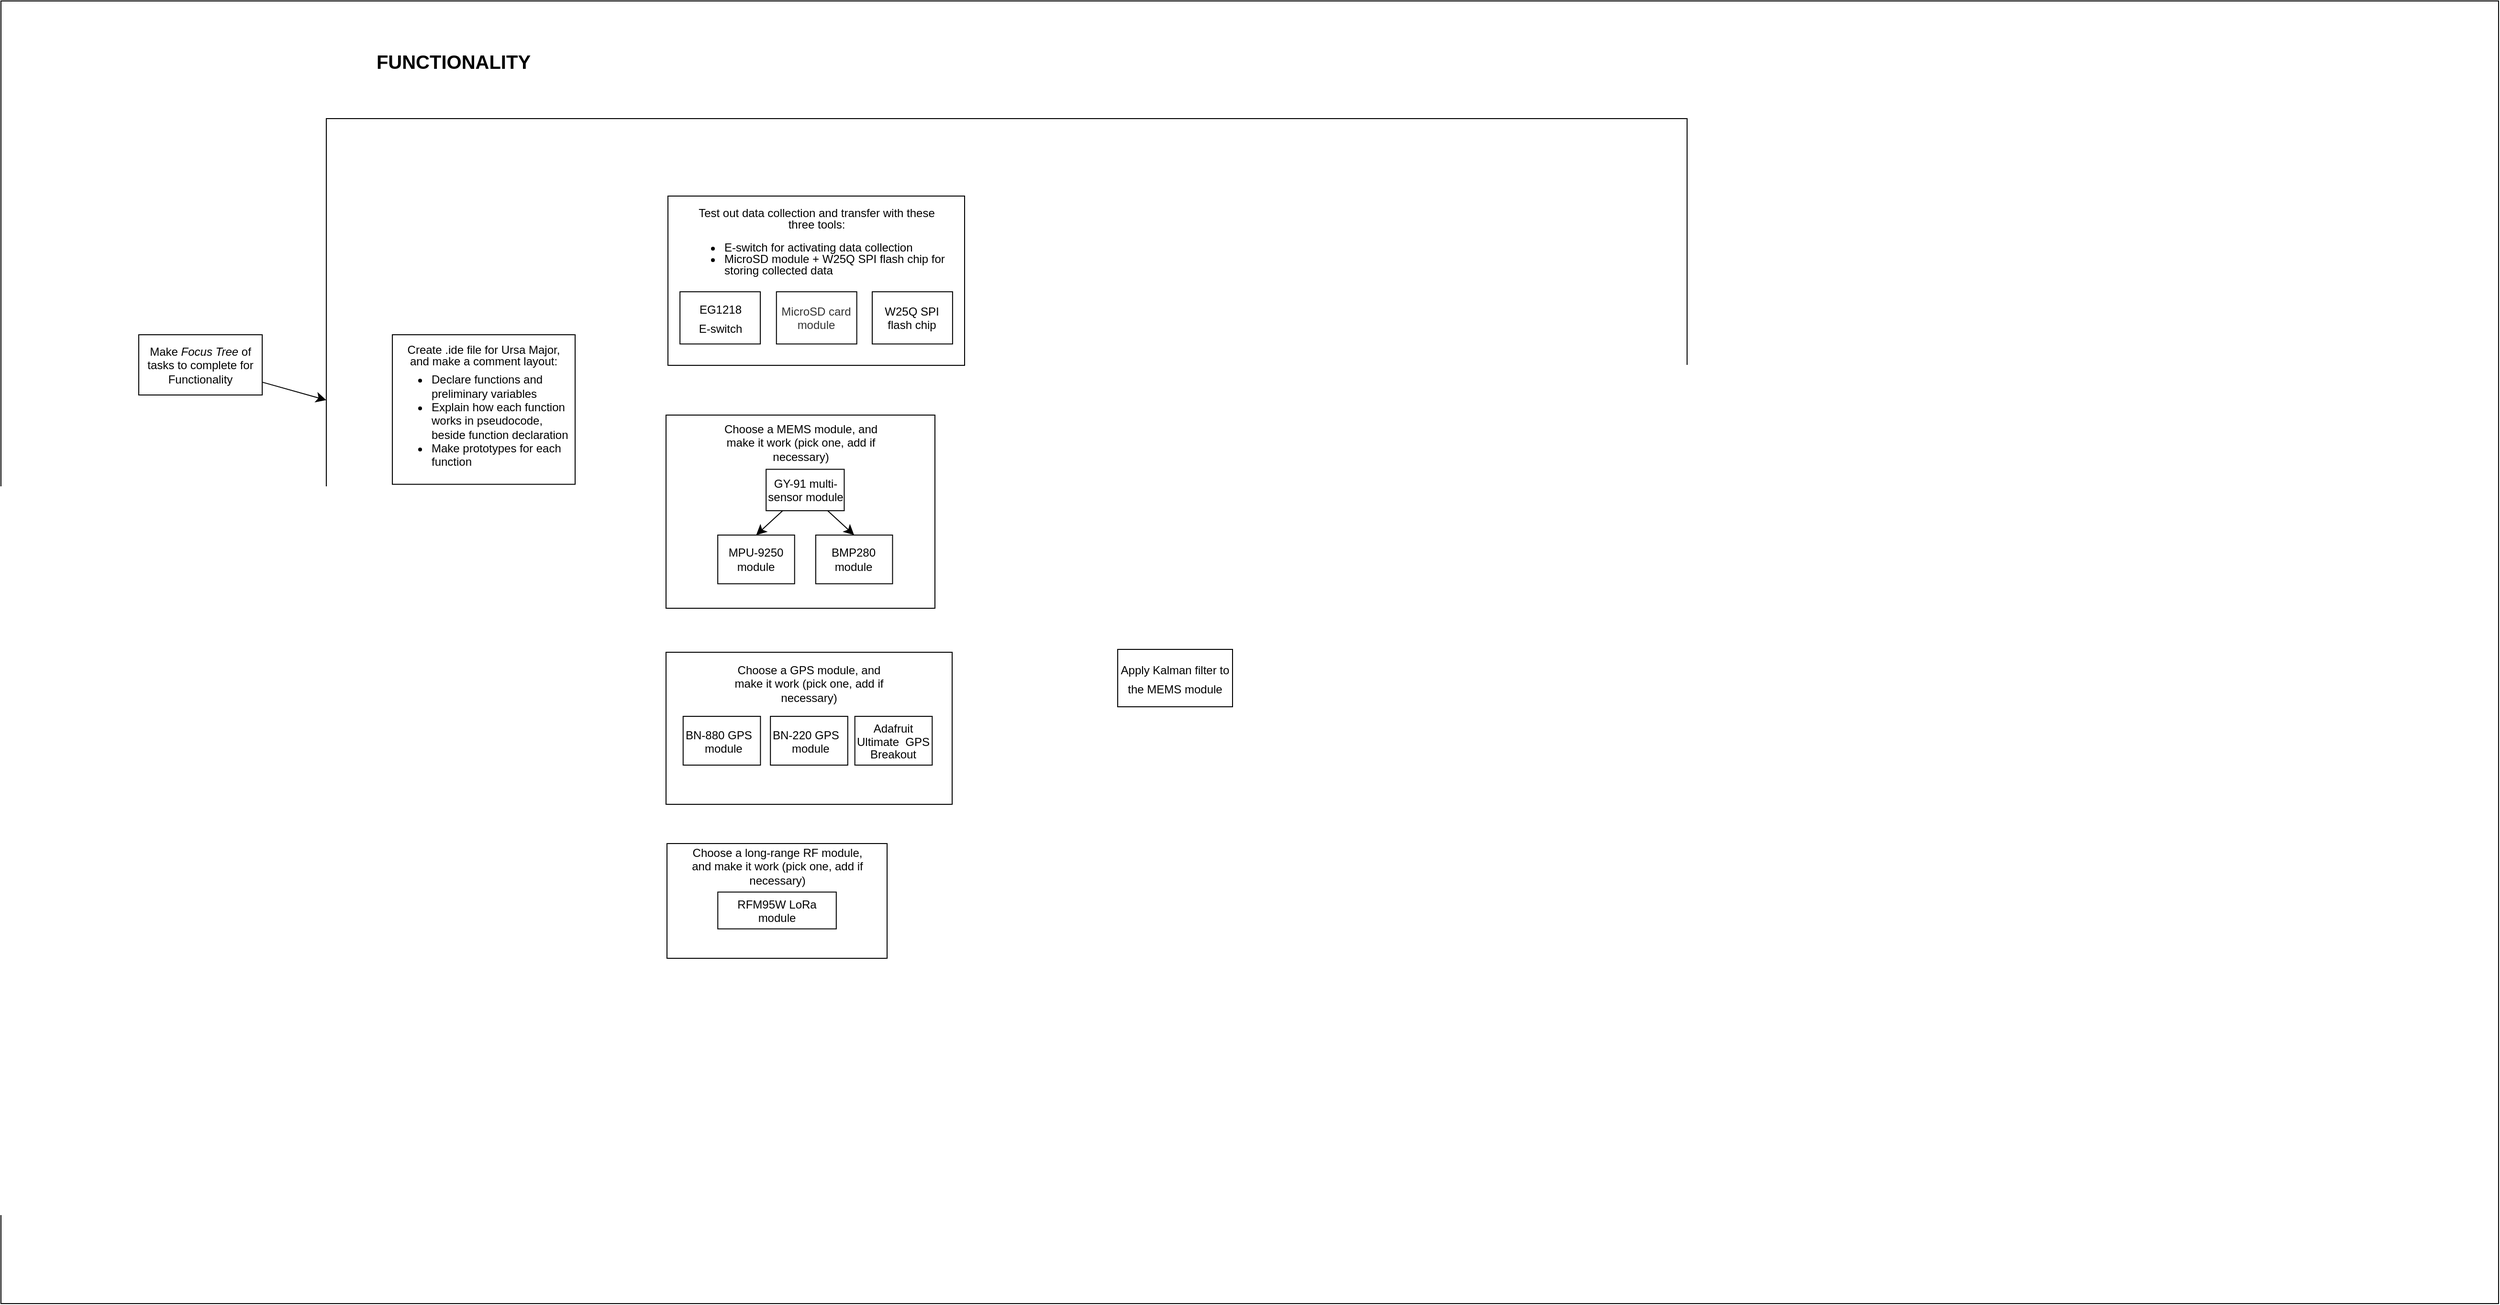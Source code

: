 <mxfile version="23.0.0" type="github">
  <diagram id="Kgz-I2Onq_ngCIVEnlhg" name="Page-1">
    <mxGraphModel dx="2724" dy="1698" grid="0" gridSize="10" guides="1" tooltips="1" connect="1" arrows="1" fold="1" page="0" pageScale="1" pageWidth="850" pageHeight="1100" math="0" shadow="0">
      <root>
        <mxCell id="0" />
        <mxCell id="1" parent="0" />
        <mxCell id="Deo3jvzjxQysCk5P8_Im-1" value="" style="rounded=0;whiteSpace=wrap;html=1;fontSize=16;" parent="1" vertex="1">
          <mxGeometry x="-334" y="-74" width="2610" height="1362" as="geometry" />
        </mxCell>
        <mxCell id="fWsVMU4tvbM98KFU46y7-2" value="" style="rounded=0;whiteSpace=wrap;html=1;fontSize=16;" parent="1" vertex="1">
          <mxGeometry x="6" y="49" width="1422" height="987" as="geometry" />
        </mxCell>
        <mxCell id="fWsVMU4tvbM98KFU46y7-5" value="" style="edgeStyle=none;curved=1;rounded=0;orthogonalLoop=1;jettySize=auto;html=1;fontSize=12;startSize=8;endSize=8;" parent="1" source="Deo3jvzjxQysCk5P8_Im-2" target="fWsVMU4tvbM98KFU46y7-2" edge="1">
          <mxGeometry relative="1" as="geometry" />
        </mxCell>
        <mxCell id="Deo3jvzjxQysCk5P8_Im-2" value="Make &lt;i style=&quot;font-size: 12px;&quot;&gt;Focus Tree&lt;/i&gt; of tasks to complete for Functionality" style="whiteSpace=wrap;html=1;fontSize=12;verticalAlign=middle;" parent="1" vertex="1">
          <mxGeometry x="-190" y="275" width="129" height="63" as="geometry" />
        </mxCell>
        <mxCell id="Deo3jvzjxQysCk5P8_Im-3" value="FUNCTIONALITY" style="text;strokeColor=none;fillColor=none;html=1;align=center;verticalAlign=middle;whiteSpace=wrap;rounded=0;fontSize=20;fontStyle=1" parent="1" vertex="1">
          <mxGeometry x="55.5" y="-26" width="166" height="30" as="geometry" />
        </mxCell>
        <mxCell id="fWsVMU4tvbM98KFU46y7-1" value="&lt;p style=&quot;line-height: 0%;&quot;&gt;Create .ide file for Ursa Major,&lt;/p&gt;&lt;p style=&quot;line-height: 0%;&quot;&gt;and make a comment layout:&lt;/p&gt;&lt;div style=&quot;text-align: left;&quot;&gt;&lt;ul&gt;&lt;li&gt;Declare functions and preliminary variables&lt;/li&gt;&lt;li&gt;Explain how each function works in pseudocode, beside function declaration&lt;/li&gt;&lt;li&gt;Make prototypes for each function&lt;/li&gt;&lt;/ul&gt;&lt;/div&gt;&lt;p&gt;&lt;/p&gt;" style="whiteSpace=wrap;html=1;fontSize=12;" parent="1" vertex="1">
          <mxGeometry x="75" y="275" width="191" height="156.37" as="geometry" />
        </mxCell>
        <mxCell id="fWsVMU4tvbM98KFU46y7-16" value="&lt;font style=&quot;font-size: 12px;&quot;&gt;Apply Kalman filter to the MEMS module&lt;/font&gt;" style="whiteSpace=wrap;html=1;fontSize=16;" parent="1" vertex="1">
          <mxGeometry x="833" y="604" width="120" height="60" as="geometry" />
        </mxCell>
        <mxCell id="NzM3c5rhbgq5Nzea2j3H-2" value="" style="group" vertex="1" connectable="0" parent="1">
          <mxGeometry x="361" y="359" width="281" height="202" as="geometry" />
        </mxCell>
        <mxCell id="fWsVMU4tvbM98KFU46y7-14" value="" style="rounded=0;whiteSpace=wrap;html=1;fontSize=16;movable=1;resizable=1;rotatable=1;deletable=1;editable=1;locked=0;connectable=1;" parent="NzM3c5rhbgq5Nzea2j3H-2" vertex="1">
          <mxGeometry width="281" height="202" as="geometry" />
        </mxCell>
        <mxCell id="fWsVMU4tvbM98KFU46y7-10" value="&lt;p style=&quot;line-height: 80%;&quot;&gt;&lt;span style=&quot;font-size: 12px;&quot;&gt;GY-91 multi-sensor module&lt;/span&gt;&lt;/p&gt;" style="whiteSpace=wrap;html=1;fontSize=16;" parent="NzM3c5rhbgq5Nzea2j3H-2" vertex="1">
          <mxGeometry x="104.586" y="56.704" width="81.624" height="43.286" as="geometry" />
        </mxCell>
        <mxCell id="fWsVMU4tvbM98KFU46y7-15" value="Choose a MEMS module, and make it work (pick one, add if necessary)" style="text;strokeColor=none;fillColor=none;html=1;align=center;verticalAlign=middle;whiteSpace=wrap;rounded=0;fontSize=12;" parent="NzM3c5rhbgq5Nzea2j3H-2" vertex="1">
          <mxGeometry x="56.6" y="16.13" width="167.8" height="25.46" as="geometry" />
        </mxCell>
        <mxCell id="-cz0K4mL6-3bw0Zg1IZK-1" value="MPU-9250 module" style="whiteSpace=wrap;html=1;fontSize=12;" parent="NzM3c5rhbgq5Nzea2j3H-2" vertex="1">
          <mxGeometry x="54.072" y="125.452" width="80.286" height="50.924" as="geometry" />
        </mxCell>
        <mxCell id="-cz0K4mL6-3bw0Zg1IZK-2" value="BMP280 module" style="whiteSpace=wrap;html=1;fontSize=12;" parent="NzM3c5rhbgq5Nzea2j3H-2" vertex="1">
          <mxGeometry x="156.437" y="125.452" width="80.286" height="50.924" as="geometry" />
        </mxCell>
        <mxCell id="-cz0K4mL6-3bw0Zg1IZK-5" style="edgeStyle=none;curved=1;rounded=0;orthogonalLoop=1;jettySize=auto;html=1;entryX=0.5;entryY=0;entryDx=0;entryDy=0;fontSize=12;startSize=8;endSize=8;" parent="NzM3c5rhbgq5Nzea2j3H-2" source="fWsVMU4tvbM98KFU46y7-10" target="-cz0K4mL6-3bw0Zg1IZK-1" edge="1">
          <mxGeometry relative="1" as="geometry" />
        </mxCell>
        <mxCell id="-cz0K4mL6-3bw0Zg1IZK-6" style="edgeStyle=none;curved=1;rounded=0;orthogonalLoop=1;jettySize=auto;html=1;entryX=0.5;entryY=0;entryDx=0;entryDy=0;fontSize=12;startSize=8;endSize=8;" parent="NzM3c5rhbgq5Nzea2j3H-2" source="fWsVMU4tvbM98KFU46y7-10" target="-cz0K4mL6-3bw0Zg1IZK-2" edge="1">
          <mxGeometry relative="1" as="geometry" />
        </mxCell>
        <mxCell id="NzM3c5rhbgq5Nzea2j3H-3" value="" style="group" vertex="1" connectable="0" parent="1">
          <mxGeometry x="363" y="130" width="310" height="198" as="geometry" />
        </mxCell>
        <mxCell id="-cz0K4mL6-3bw0Zg1IZK-9" value="" style="rounded=0;whiteSpace=wrap;html=1;fontSize=16;" parent="NzM3c5rhbgq5Nzea2j3H-3" vertex="1">
          <mxGeometry width="310" height="177" as="geometry" />
        </mxCell>
        <mxCell id="-cz0K4mL6-3bw0Zg1IZK-10" value="&lt;p style=&quot;line-height: 100%;&quot;&gt;Test out data collection and transfer with these three tools:&lt;br&gt;&lt;/p&gt;&lt;div style=&quot;text-align: left; line-height: 100%;&quot;&gt;&lt;ul style=&quot;line-height: 100%;&quot;&gt;&lt;li&gt;E-switch for activating data collection&lt;/li&gt;&lt;li&gt;MicroSD module + W25Q SPI flash chip for storing collected data&lt;br&gt;&lt;/li&gt;&lt;/ul&gt;&lt;/div&gt;&lt;p&gt;&lt;/p&gt;" style="text;strokeColor=none;fillColor=none;html=1;align=center;verticalAlign=middle;whiteSpace=wrap;rounded=0;fontSize=12;" parent="NzM3c5rhbgq5Nzea2j3H-3" vertex="1">
          <mxGeometry x="17.5" y="18" width="275" height="57.789" as="geometry" />
        </mxCell>
        <mxCell id="fWsVMU4tvbM98KFU46y7-6" value="&lt;font style=&quot;font-size: 12px;&quot;&gt;EG1218&lt;br&gt;E-switch&lt;/font&gt;" style="whiteSpace=wrap;html=1;fontSize=16;" parent="NzM3c5rhbgq5Nzea2j3H-3" vertex="1">
          <mxGeometry x="12.572" y="100.07" width="83.951" height="54.584" as="geometry" />
        </mxCell>
        <mxCell id="fWsVMU4tvbM98KFU46y7-8" value="&lt;p style=&quot;line-height: 80%;&quot;&gt;&lt;font style=&quot;font-size: 12px;&quot;&gt;MicroSD card module&lt;/font&gt;&lt;/p&gt;" style="whiteSpace=wrap;html=1;fontSize=16;textOpacity=80;verticalAlign=middle;horizontal=1;align=center;" parent="NzM3c5rhbgq5Nzea2j3H-3" vertex="1">
          <mxGeometry x="113.382" y="100.07" width="83.951" height="54.584" as="geometry" />
        </mxCell>
        <mxCell id="fWsVMU4tvbM98KFU46y7-9" value="&lt;p style=&quot;line-height: 80%;&quot;&gt;&lt;span style=&quot;font-size: 12px;&quot;&gt;W25Q SPI&lt;br&gt;flash chip&lt;/span&gt;&lt;br&gt;&lt;/p&gt;" style="whiteSpace=wrap;html=1;fontSize=16;" parent="NzM3c5rhbgq5Nzea2j3H-3" vertex="1">
          <mxGeometry x="213.484" y="100.07" width="83.951" height="54.584" as="geometry" />
        </mxCell>
        <mxCell id="NzM3c5rhbgq5Nzea2j3H-4" value="" style="group" vertex="1" connectable="0" parent="1">
          <mxGeometry x="361" y="607" width="299" height="159" as="geometry" />
        </mxCell>
        <mxCell id="fWsVMU4tvbM98KFU46y7-18" value="" style="rounded=0;whiteSpace=wrap;html=1;fontSize=16;" parent="NzM3c5rhbgq5Nzea2j3H-4" vertex="1">
          <mxGeometry width="299" height="159" as="geometry" />
        </mxCell>
        <mxCell id="fWsVMU4tvbM98KFU46y7-19" value="Choose a GPS module, and make it work (pick one, add if necessary)" style="text;strokeColor=none;fillColor=none;html=1;align=center;verticalAlign=middle;whiteSpace=wrap;rounded=0;fontSize=12;" parent="NzM3c5rhbgq5Nzea2j3H-4" vertex="1">
          <mxGeometry x="61.154" y="18" width="176.704" height="30" as="geometry" />
        </mxCell>
        <mxCell id="fWsVMU4tvbM98KFU46y7-13" value="&lt;p style=&quot;line-height: 80%;&quot;&gt;&lt;span style=&quot;font-size: 12px;&quot;&gt;BN-880 GPS &amp;nbsp; &amp;nbsp;module&lt;/span&gt;&lt;/p&gt;" style="whiteSpace=wrap;html=1;fontSize=16;" parent="NzM3c5rhbgq5Nzea2j3H-4" vertex="1">
          <mxGeometry x="17.88" y="67" width="80.793" height="51" as="geometry" />
        </mxCell>
        <mxCell id="fWsVMU4tvbM98KFU46y7-20" value="&lt;p style=&quot;line-height: 80%;&quot;&gt;&lt;span style=&quot;font-size: 12px;&quot;&gt;BN-220 GPS &amp;nbsp; &amp;nbsp;module&lt;/span&gt;&lt;/p&gt;" style="whiteSpace=wrap;html=1;fontSize=16;" parent="NzM3c5rhbgq5Nzea2j3H-4" vertex="1">
          <mxGeometry x="109.104" y="67" width="80.793" height="51" as="geometry" />
        </mxCell>
        <mxCell id="fWsVMU4tvbM98KFU46y7-21" value="&lt;p style=&quot;line-height: 80%;&quot;&gt;&lt;span style=&quot;font-size: 12px;&quot;&gt;Adafruit Ultimate &amp;nbsp;GPS Breakout&lt;/span&gt;&lt;/p&gt;" style="whiteSpace=wrap;html=1;fontSize=16;" parent="NzM3c5rhbgq5Nzea2j3H-4" vertex="1">
          <mxGeometry x="197.347" y="67" width="80.793" height="51" as="geometry" />
        </mxCell>
        <mxCell id="NzM3c5rhbgq5Nzea2j3H-5" value="" style="group" vertex="1" connectable="0" parent="1">
          <mxGeometry x="362" y="807" width="230" height="120" as="geometry" />
        </mxCell>
        <mxCell id="-cz0K4mL6-3bw0Zg1IZK-7" value="" style="rounded=0;whiteSpace=wrap;html=1;fontSize=16;" parent="NzM3c5rhbgq5Nzea2j3H-5" vertex="1">
          <mxGeometry width="230" height="120" as="geometry" />
        </mxCell>
        <mxCell id="-cz0K4mL6-3bw0Zg1IZK-8" value="Choose a long-range RF module, and make it work (pick one, add if necessary)" style="text;strokeColor=none;fillColor=none;html=1;align=center;verticalAlign=middle;whiteSpace=wrap;rounded=0;fontSize=12;" parent="NzM3c5rhbgq5Nzea2j3H-5" vertex="1">
          <mxGeometry x="17.692" y="12.886" width="194.615" height="22.639" as="geometry" />
        </mxCell>
        <mxCell id="fWsVMU4tvbM98KFU46y7-12" value="&lt;p style=&quot;line-height: 80%;&quot;&gt;&lt;span style=&quot;font-size: 12px;&quot;&gt;RFM95W LoRa module&lt;/span&gt;&lt;/p&gt;" style="whiteSpace=wrap;html=1;fontSize=16;" parent="NzM3c5rhbgq5Nzea2j3H-5" vertex="1">
          <mxGeometry x="53.114" y="50.738" width="123.781" height="38.489" as="geometry" />
        </mxCell>
      </root>
    </mxGraphModel>
  </diagram>
</mxfile>
